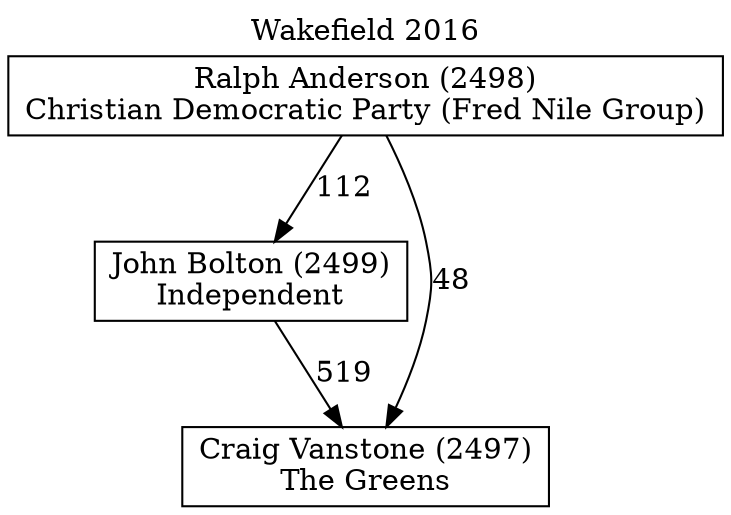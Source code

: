 // House preference flow
digraph "Craig Vanstone (2497)_Wakefield_2016" {
	graph [label="Wakefield 2016" labelloc=t mclimit=10]
	node [shape=box]
	"Ralph Anderson (2498)" [label="Ralph Anderson (2498)
Christian Democratic Party (Fred Nile Group)"]
	"John Bolton (2499)" [label="John Bolton (2499)
Independent"]
	"Craig Vanstone (2497)" [label="Craig Vanstone (2497)
The Greens"]
	"Ralph Anderson (2498)" -> "Craig Vanstone (2497)" [label=48]
	"John Bolton (2499)" -> "Craig Vanstone (2497)" [label=519]
	"Ralph Anderson (2498)" -> "John Bolton (2499)" [label=112]
}
